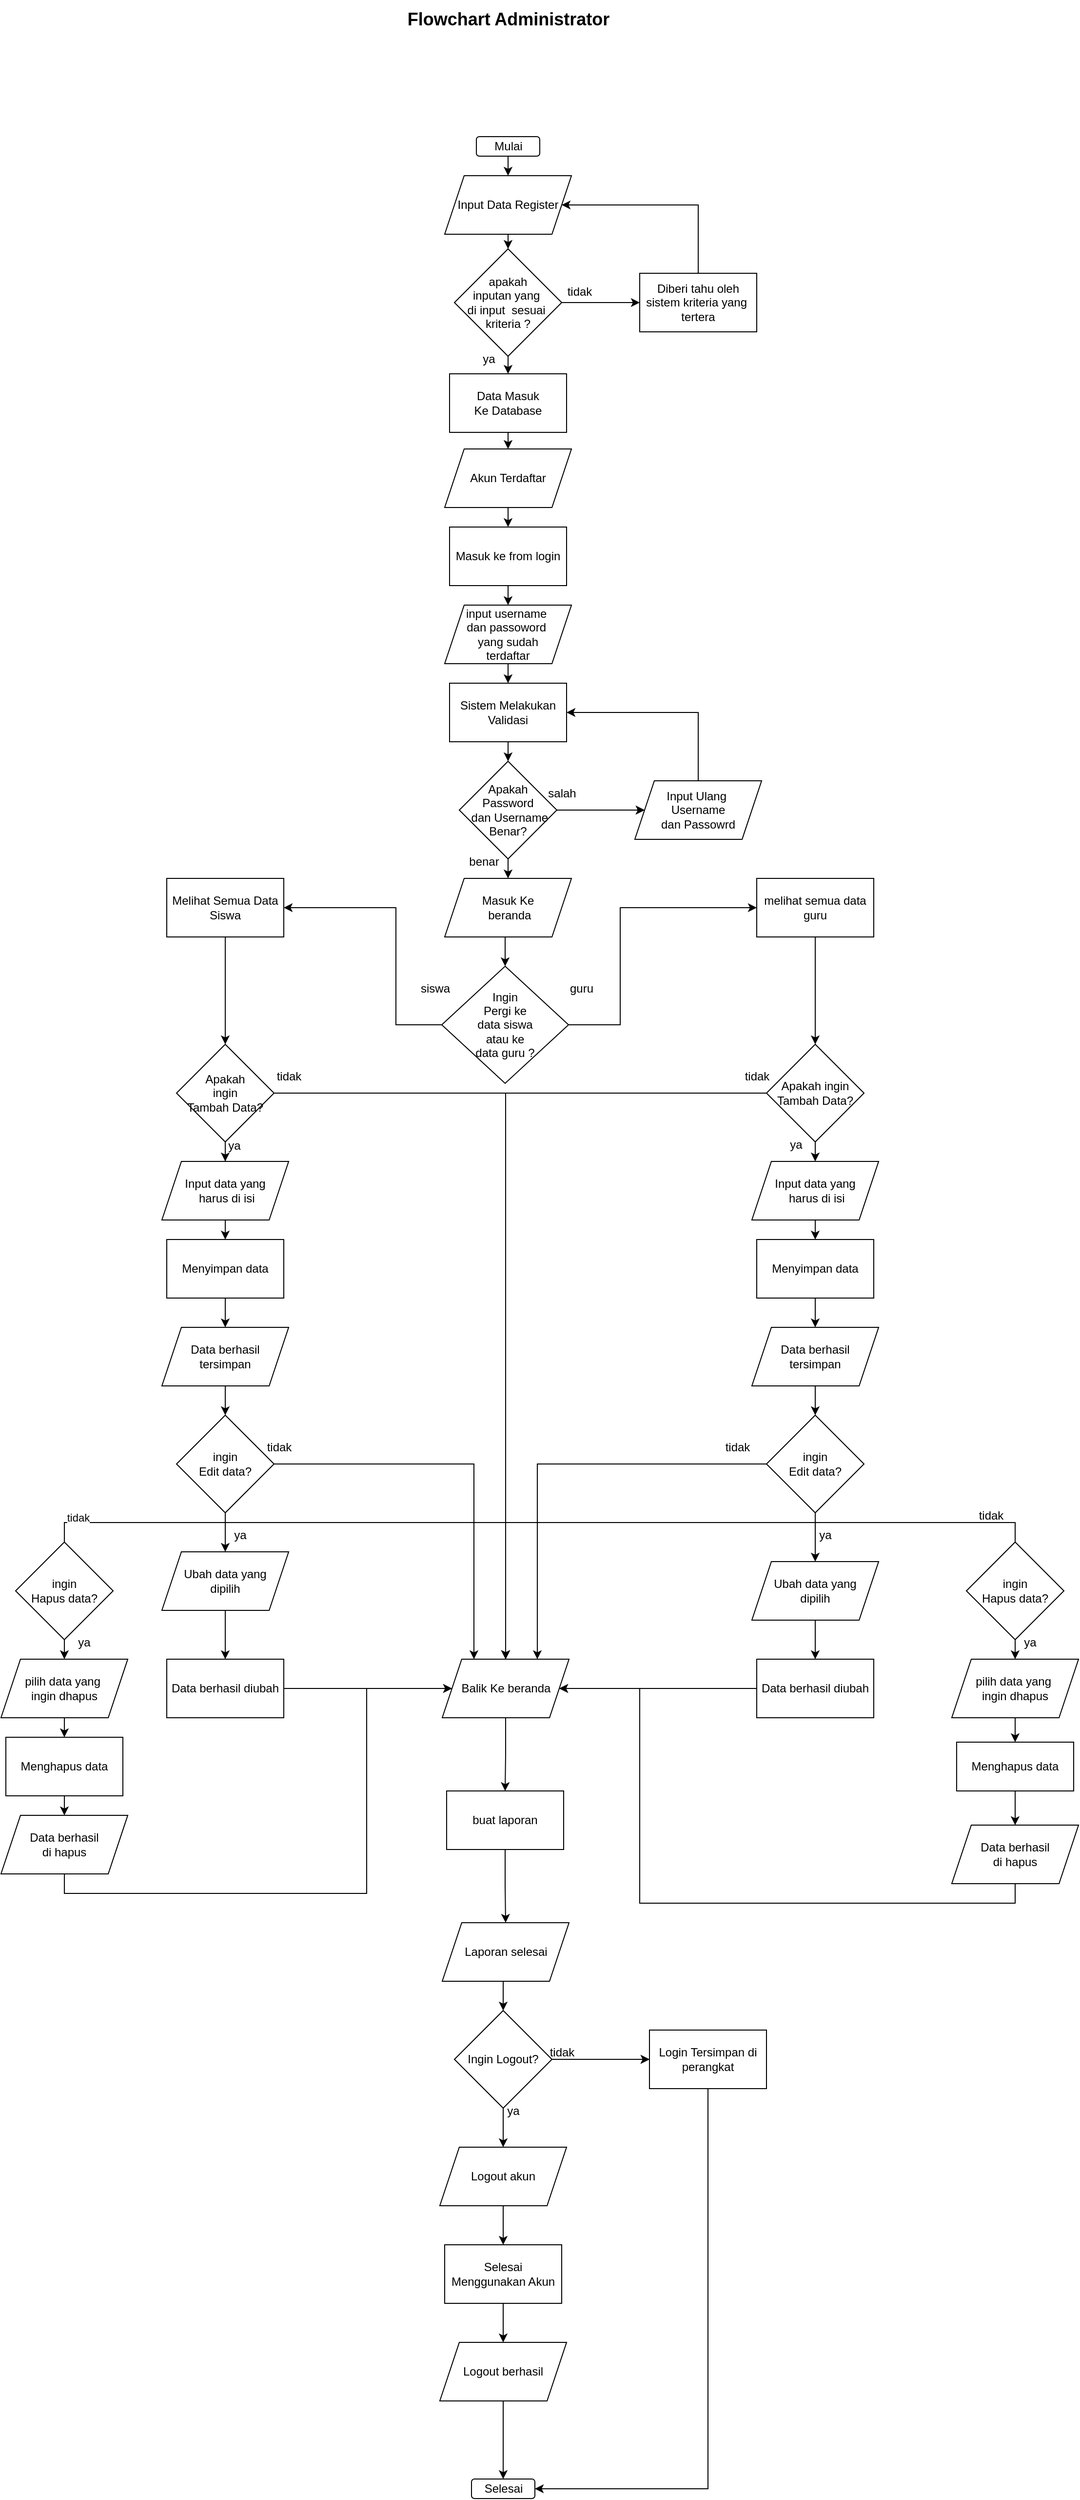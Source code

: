 <mxfile version="23.1.5" type="device">
  <diagram name="Page-1" id="ZJziXxxdAj8SFKqpZ-4v">
    <mxGraphModel dx="4435" dy="2090" grid="1" gridSize="10" guides="1" tooltips="1" connect="1" arrows="1" fold="1" page="1" pageScale="1" pageWidth="850" pageHeight="1100" background="none" math="0" shadow="0">
      <root>
        <mxCell id="0" />
        <mxCell id="1" parent="0" />
        <mxCell id="44k4_VBJVtMnTsJ_2v9P-7" style="edgeStyle=orthogonalEdgeStyle;rounded=0;orthogonalLoop=1;jettySize=auto;html=1;exitX=0.5;exitY=1;exitDx=0;exitDy=0;" parent="1" edge="1">
          <mxGeometry relative="1" as="geometry">
            <mxPoint x="440" y="210" as="sourcePoint" />
            <mxPoint x="440" y="210" as="targetPoint" />
          </mxGeometry>
        </mxCell>
        <mxCell id="44k4_VBJVtMnTsJ_2v9P-68" value="&lt;b&gt;&lt;font style=&quot;font-size: 18px;&quot;&gt;Flowchart Administrator&lt;/font&gt;&lt;/b&gt;" style="text;html=1;align=center;verticalAlign=middle;resizable=0;points=[];autosize=1;strokeColor=none;fillColor=none;" parent="1" vertex="1">
          <mxGeometry x="290" y="10" width="230" height="40" as="geometry" />
        </mxCell>
        <mxCell id="6W6a73ZQ8LbhypEmX5_w-3" value="Mulai" style="rounded=1;whiteSpace=wrap;html=1;" parent="1" vertex="1">
          <mxGeometry x="372.5" y="150" width="65" height="20" as="geometry" />
        </mxCell>
        <mxCell id="Z_dmiDyKyYt-K_4B6xFp-5" style="edgeStyle=orthogonalEdgeStyle;rounded=0;orthogonalLoop=1;jettySize=auto;html=1;exitX=0.5;exitY=1;exitDx=0;exitDy=0;entryX=0.5;entryY=0;entryDx=0;entryDy=0;" parent="1" target="6W6a73ZQ8LbhypEmX5_w-29" edge="1">
          <mxGeometry relative="1" as="geometry">
            <mxPoint x="405" y="170" as="sourcePoint" />
          </mxGeometry>
        </mxCell>
        <mxCell id="6W6a73ZQ8LbhypEmX5_w-41" style="edgeStyle=orthogonalEdgeStyle;rounded=0;orthogonalLoop=1;jettySize=auto;html=1;exitX=0.5;exitY=1;exitDx=0;exitDy=0;entryX=0.5;entryY=0;entryDx=0;entryDy=0;" parent="1" source="6W6a73ZQ8LbhypEmX5_w-25" target="6W6a73ZQ8LbhypEmX5_w-40" edge="1">
          <mxGeometry relative="1" as="geometry" />
        </mxCell>
        <mxCell id="6W6a73ZQ8LbhypEmX5_w-25" value="Data Masuk &lt;br&gt;Ke Database" style="rounded=0;whiteSpace=wrap;html=1;" parent="1" vertex="1">
          <mxGeometry x="345" y="393" width="120" height="60" as="geometry" />
        </mxCell>
        <mxCell id="kdsUeCvhNcCIAWtushqa-4" style="edgeStyle=orthogonalEdgeStyle;rounded=0;orthogonalLoop=1;jettySize=auto;html=1;exitX=0.5;exitY=1;exitDx=0;exitDy=0;entryX=0.5;entryY=0;entryDx=0;entryDy=0;" parent="1" source="6W6a73ZQ8LbhypEmX5_w-29" target="kdsUeCvhNcCIAWtushqa-1" edge="1">
          <mxGeometry relative="1" as="geometry" />
        </mxCell>
        <mxCell id="6W6a73ZQ8LbhypEmX5_w-29" value="Input Data Register" style="shape=parallelogram;perimeter=parallelogramPerimeter;whiteSpace=wrap;html=1;fixedSize=1;" parent="1" vertex="1">
          <mxGeometry x="340" y="190" width="130" height="60" as="geometry" />
        </mxCell>
        <mxCell id="Z_dmiDyKyYt-K_4B6xFp-3" style="edgeStyle=orthogonalEdgeStyle;rounded=0;orthogonalLoop=1;jettySize=auto;html=1;exitX=0.5;exitY=1;exitDx=0;exitDy=0;entryX=0.5;entryY=0;entryDx=0;entryDy=0;" parent="1" source="6W6a73ZQ8LbhypEmX5_w-40" edge="1">
          <mxGeometry relative="1" as="geometry">
            <mxPoint x="405" y="550" as="targetPoint" />
          </mxGeometry>
        </mxCell>
        <mxCell id="6W6a73ZQ8LbhypEmX5_w-40" value="Akun Terdaftar" style="shape=parallelogram;perimeter=parallelogramPerimeter;whiteSpace=wrap;html=1;fixedSize=1;" parent="1" vertex="1">
          <mxGeometry x="340" y="470" width="130" height="60" as="geometry" />
        </mxCell>
        <mxCell id="kdsUeCvhNcCIAWtushqa-12" style="edgeStyle=orthogonalEdgeStyle;rounded=0;orthogonalLoop=1;jettySize=auto;html=1;exitX=0.5;exitY=1;exitDx=0;exitDy=0;entryX=0.5;entryY=0;entryDx=0;entryDy=0;" parent="1" target="kdsUeCvhNcCIAWtushqa-11" edge="1">
          <mxGeometry relative="1" as="geometry">
            <mxPoint x="405" y="610" as="sourcePoint" />
          </mxGeometry>
        </mxCell>
        <mxCell id="kdsUeCvhNcCIAWtushqa-2" style="edgeStyle=orthogonalEdgeStyle;rounded=0;orthogonalLoop=1;jettySize=auto;html=1;exitX=0.5;exitY=1;exitDx=0;exitDy=0;entryX=0.5;entryY=0;entryDx=0;entryDy=0;" parent="1" source="kdsUeCvhNcCIAWtushqa-1" target="6W6a73ZQ8LbhypEmX5_w-25" edge="1">
          <mxGeometry relative="1" as="geometry" />
        </mxCell>
        <mxCell id="kdsUeCvhNcCIAWtushqa-7" style="edgeStyle=orthogonalEdgeStyle;rounded=0;orthogonalLoop=1;jettySize=auto;html=1;exitX=1;exitY=0.5;exitDx=0;exitDy=0;entryX=0;entryY=0.5;entryDx=0;entryDy=0;" parent="1" source="kdsUeCvhNcCIAWtushqa-1" target="kdsUeCvhNcCIAWtushqa-6" edge="1">
          <mxGeometry relative="1" as="geometry" />
        </mxCell>
        <mxCell id="kdsUeCvhNcCIAWtushqa-1" value="apakah&lt;br&gt;inputan yang&amp;nbsp;&lt;br&gt;di input&amp;nbsp; sesuai&amp;nbsp;&lt;br&gt;kriteria ?" style="rhombus;whiteSpace=wrap;html=1;" parent="1" vertex="1">
          <mxGeometry x="350" y="265" width="110" height="110" as="geometry" />
        </mxCell>
        <mxCell id="kdsUeCvhNcCIAWtushqa-9" style="edgeStyle=orthogonalEdgeStyle;rounded=0;orthogonalLoop=1;jettySize=auto;html=1;exitX=0.5;exitY=0;exitDx=0;exitDy=0;entryX=1;entryY=0.5;entryDx=0;entryDy=0;" parent="1" source="kdsUeCvhNcCIAWtushqa-6" target="6W6a73ZQ8LbhypEmX5_w-29" edge="1">
          <mxGeometry relative="1" as="geometry">
            <Array as="points">
              <mxPoint x="600" y="220" />
            </Array>
          </mxGeometry>
        </mxCell>
        <mxCell id="kdsUeCvhNcCIAWtushqa-6" value="Diberi tahu oleh sistem kriteria yang&amp;nbsp;&lt;br&gt;tertera" style="rounded=0;whiteSpace=wrap;html=1;" parent="1" vertex="1">
          <mxGeometry x="540" y="290" width="120" height="60" as="geometry" />
        </mxCell>
        <mxCell id="kdsUeCvhNcCIAWtushqa-14" style="edgeStyle=orthogonalEdgeStyle;rounded=0;orthogonalLoop=1;jettySize=auto;html=1;exitX=0.5;exitY=1;exitDx=0;exitDy=0;entryX=0.5;entryY=0;entryDx=0;entryDy=0;" parent="1" source="kdsUeCvhNcCIAWtushqa-11" target="kdsUeCvhNcCIAWtushqa-13" edge="1">
          <mxGeometry relative="1" as="geometry" />
        </mxCell>
        <mxCell id="kdsUeCvhNcCIAWtushqa-11" value="input username&amp;nbsp;&lt;br&gt;dan passoword&amp;nbsp;&lt;br&gt;yang sudah&lt;br&gt;terdaftar" style="shape=parallelogram;perimeter=parallelogramPerimeter;whiteSpace=wrap;html=1;fixedSize=1;" parent="1" vertex="1">
          <mxGeometry x="340" y="630" width="130" height="60" as="geometry" />
        </mxCell>
        <mxCell id="kdsUeCvhNcCIAWtushqa-16" style="edgeStyle=orthogonalEdgeStyle;rounded=0;orthogonalLoop=1;jettySize=auto;html=1;exitX=0.5;exitY=1;exitDx=0;exitDy=0;entryX=0.5;entryY=0;entryDx=0;entryDy=0;" parent="1" source="kdsUeCvhNcCIAWtushqa-13" target="kdsUeCvhNcCIAWtushqa-15" edge="1">
          <mxGeometry relative="1" as="geometry" />
        </mxCell>
        <mxCell id="kdsUeCvhNcCIAWtushqa-13" value="Sistem Melakukan&lt;br&gt;Validasi" style="rounded=0;whiteSpace=wrap;html=1;" parent="1" vertex="1">
          <mxGeometry x="345" y="710" width="120" height="60" as="geometry" />
        </mxCell>
        <mxCell id="kdsUeCvhNcCIAWtushqa-18" style="edgeStyle=orthogonalEdgeStyle;rounded=0;orthogonalLoop=1;jettySize=auto;html=1;exitX=1;exitY=0.5;exitDx=0;exitDy=0;entryX=0;entryY=0.5;entryDx=0;entryDy=0;" parent="1" source="kdsUeCvhNcCIAWtushqa-15" target="kdsUeCvhNcCIAWtushqa-17" edge="1">
          <mxGeometry relative="1" as="geometry" />
        </mxCell>
        <mxCell id="kdsUeCvhNcCIAWtushqa-21" value="" style="edgeStyle=orthogonalEdgeStyle;rounded=0;orthogonalLoop=1;jettySize=auto;html=1;" parent="1" source="kdsUeCvhNcCIAWtushqa-15" target="kdsUeCvhNcCIAWtushqa-17" edge="1">
          <mxGeometry relative="1" as="geometry" />
        </mxCell>
        <mxCell id="kdsUeCvhNcCIAWtushqa-24" style="edgeStyle=orthogonalEdgeStyle;rounded=0;orthogonalLoop=1;jettySize=auto;html=1;exitX=0.5;exitY=1;exitDx=0;exitDy=0;entryX=0.5;entryY=0;entryDx=0;entryDy=0;" parent="1" source="kdsUeCvhNcCIAWtushqa-15" target="kdsUeCvhNcCIAWtushqa-23" edge="1">
          <mxGeometry relative="1" as="geometry" />
        </mxCell>
        <mxCell id="kdsUeCvhNcCIAWtushqa-15" value="Apakah &lt;br&gt;Password&lt;br&gt;&amp;nbsp;dan Username Benar?" style="rhombus;whiteSpace=wrap;html=1;" parent="1" vertex="1">
          <mxGeometry x="355" y="790" width="100" height="100" as="geometry" />
        </mxCell>
        <mxCell id="kdsUeCvhNcCIAWtushqa-28" style="edgeStyle=orthogonalEdgeStyle;rounded=0;orthogonalLoop=1;jettySize=auto;html=1;exitX=0.5;exitY=0;exitDx=0;exitDy=0;entryX=1;entryY=0.5;entryDx=0;entryDy=0;" parent="1" source="kdsUeCvhNcCIAWtushqa-17" target="kdsUeCvhNcCIAWtushqa-13" edge="1">
          <mxGeometry relative="1" as="geometry" />
        </mxCell>
        <mxCell id="kdsUeCvhNcCIAWtushqa-17" value="Input Ulang&amp;nbsp;&lt;br&gt;Username&lt;br&gt;dan Passowrd" style="shape=parallelogram;perimeter=parallelogramPerimeter;whiteSpace=wrap;html=1;fixedSize=1;" parent="1" vertex="1">
          <mxGeometry x="535" y="810" width="130" height="60" as="geometry" />
        </mxCell>
        <mxCell id="kdsUeCvhNcCIAWtushqa-157" style="edgeStyle=orthogonalEdgeStyle;rounded=0;orthogonalLoop=1;jettySize=auto;html=1;exitX=0.5;exitY=1;exitDx=0;exitDy=0;entryX=0.5;entryY=0;entryDx=0;entryDy=0;" parent="1" source="kdsUeCvhNcCIAWtushqa-23" target="kdsUeCvhNcCIAWtushqa-84" edge="1">
          <mxGeometry relative="1" as="geometry" />
        </mxCell>
        <mxCell id="kdsUeCvhNcCIAWtushqa-23" value="Masuk Ke&lt;br&gt;&amp;nbsp;beranda&lt;br&gt;" style="shape=parallelogram;perimeter=parallelogramPerimeter;whiteSpace=wrap;html=1;fixedSize=1;" parent="1" vertex="1">
          <mxGeometry x="340" y="910" width="130" height="60" as="geometry" />
        </mxCell>
        <mxCell id="kdsUeCvhNcCIAWtushqa-39" style="edgeStyle=orthogonalEdgeStyle;rounded=0;orthogonalLoop=1;jettySize=auto;html=1;exitX=0.5;exitY=1;exitDx=0;exitDy=0;entryX=0.5;entryY=0;entryDx=0;entryDy=0;" parent="1" source="kdsUeCvhNcCIAWtushqa-36" target="kdsUeCvhNcCIAWtushqa-37" edge="1">
          <mxGeometry relative="1" as="geometry" />
        </mxCell>
        <mxCell id="kdsUeCvhNcCIAWtushqa-36" value="Melihat Semua Data Siswa" style="rounded=0;whiteSpace=wrap;html=1;" parent="1" vertex="1">
          <mxGeometry x="55" y="910" width="120" height="60" as="geometry" />
        </mxCell>
        <mxCell id="kdsUeCvhNcCIAWtushqa-41" style="edgeStyle=orthogonalEdgeStyle;rounded=0;orthogonalLoop=1;jettySize=auto;html=1;exitX=0.5;exitY=1;exitDx=0;exitDy=0;" parent="1" source="kdsUeCvhNcCIAWtushqa-37" target="kdsUeCvhNcCIAWtushqa-40" edge="1">
          <mxGeometry relative="1" as="geometry" />
        </mxCell>
        <mxCell id="kdsUeCvhNcCIAWtushqa-156" style="edgeStyle=orthogonalEdgeStyle;rounded=0;orthogonalLoop=1;jettySize=auto;html=1;exitX=1;exitY=0.5;exitDx=0;exitDy=0;" parent="1" source="kdsUeCvhNcCIAWtushqa-37" target="kdsUeCvhNcCIAWtushqa-109" edge="1">
          <mxGeometry relative="1" as="geometry" />
        </mxCell>
        <mxCell id="kdsUeCvhNcCIAWtushqa-37" value="Apakah&lt;br&gt;ingin&lt;br&gt;Tambah Data?" style="rhombus;whiteSpace=wrap;html=1;" parent="1" vertex="1">
          <mxGeometry x="65" y="1080" width="100" height="100" as="geometry" />
        </mxCell>
        <mxCell id="kdsUeCvhNcCIAWtushqa-43" style="edgeStyle=orthogonalEdgeStyle;rounded=0;orthogonalLoop=1;jettySize=auto;html=1;exitX=0.5;exitY=1;exitDx=0;exitDy=0;entryX=0.5;entryY=0;entryDx=0;entryDy=0;" parent="1" source="kdsUeCvhNcCIAWtushqa-40" target="kdsUeCvhNcCIAWtushqa-42" edge="1">
          <mxGeometry relative="1" as="geometry" />
        </mxCell>
        <mxCell id="kdsUeCvhNcCIAWtushqa-40" value="Input data yang&lt;br&gt;&amp;nbsp;harus di isi" style="shape=parallelogram;perimeter=parallelogramPerimeter;whiteSpace=wrap;html=1;fixedSize=1;" parent="1" vertex="1">
          <mxGeometry x="50" y="1200" width="130" height="60" as="geometry" />
        </mxCell>
        <mxCell id="kdsUeCvhNcCIAWtushqa-45" style="edgeStyle=orthogonalEdgeStyle;rounded=0;orthogonalLoop=1;jettySize=auto;html=1;exitX=0.5;exitY=1;exitDx=0;exitDy=0;entryX=0.5;entryY=0;entryDx=0;entryDy=0;" parent="1" source="kdsUeCvhNcCIAWtushqa-42" target="kdsUeCvhNcCIAWtushqa-44" edge="1">
          <mxGeometry relative="1" as="geometry" />
        </mxCell>
        <mxCell id="kdsUeCvhNcCIAWtushqa-42" value="Menyimpan data" style="rounded=0;whiteSpace=wrap;html=1;" parent="1" vertex="1">
          <mxGeometry x="55" y="1280" width="120" height="60" as="geometry" />
        </mxCell>
        <mxCell id="kdsUeCvhNcCIAWtushqa-71" style="edgeStyle=orthogonalEdgeStyle;rounded=0;orthogonalLoop=1;jettySize=auto;html=1;exitX=0.5;exitY=1;exitDx=0;exitDy=0;entryX=0.5;entryY=0;entryDx=0;entryDy=0;" parent="1" source="kdsUeCvhNcCIAWtushqa-44" target="kdsUeCvhNcCIAWtushqa-68" edge="1">
          <mxGeometry relative="1" as="geometry" />
        </mxCell>
        <mxCell id="kdsUeCvhNcCIAWtushqa-44" value="Data berhasil &lt;br&gt;tersimpan" style="shape=parallelogram;perimeter=parallelogramPerimeter;whiteSpace=wrap;html=1;fixedSize=1;" parent="1" vertex="1">
          <mxGeometry x="50" y="1370" width="130" height="60" as="geometry" />
        </mxCell>
        <mxCell id="kdsUeCvhNcCIAWtushqa-57" style="edgeStyle=orthogonalEdgeStyle;rounded=0;orthogonalLoop=1;jettySize=auto;html=1;exitX=0.5;exitY=1;exitDx=0;exitDy=0;entryX=0.5;entryY=0;entryDx=0;entryDy=0;" parent="1" source="kdsUeCvhNcCIAWtushqa-50" target="kdsUeCvhNcCIAWtushqa-56" edge="1">
          <mxGeometry relative="1" as="geometry" />
        </mxCell>
        <mxCell id="kdsUeCvhNcCIAWtushqa-147" style="edgeStyle=orthogonalEdgeStyle;rounded=0;orthogonalLoop=1;jettySize=auto;html=1;exitX=0.5;exitY=0;exitDx=0;exitDy=0;entryX=0.5;entryY=0;entryDx=0;entryDy=0;" parent="1" source="kdsUeCvhNcCIAWtushqa-50" target="kdsUeCvhNcCIAWtushqa-109" edge="1">
          <mxGeometry relative="1" as="geometry">
            <Array as="points">
              <mxPoint x="403" y="1570" />
            </Array>
          </mxGeometry>
        </mxCell>
        <mxCell id="04XZIvuP0ZDU1BeTpKN3-15" value="tidak" style="edgeLabel;html=1;align=center;verticalAlign=middle;resizable=0;points=[];" parent="kdsUeCvhNcCIAWtushqa-147" vertex="1" connectable="0">
          <mxGeometry x="-0.885" y="5" relative="1" as="geometry">
            <mxPoint x="-1" as="offset" />
          </mxGeometry>
        </mxCell>
        <mxCell id="kdsUeCvhNcCIAWtushqa-50" value="ingin&lt;br&gt;Hapus data?" style="rhombus;whiteSpace=wrap;html=1;" parent="1" vertex="1">
          <mxGeometry x="-100" y="1590" width="100" height="100" as="geometry" />
        </mxCell>
        <mxCell id="kdsUeCvhNcCIAWtushqa-60" style="edgeStyle=orthogonalEdgeStyle;rounded=0;orthogonalLoop=1;jettySize=auto;html=1;exitX=0.5;exitY=1;exitDx=0;exitDy=0;entryX=0.5;entryY=0;entryDx=0;entryDy=0;" parent="1" source="kdsUeCvhNcCIAWtushqa-56" target="kdsUeCvhNcCIAWtushqa-58" edge="1">
          <mxGeometry relative="1" as="geometry" />
        </mxCell>
        <mxCell id="kdsUeCvhNcCIAWtushqa-56" value="pilih data yang&amp;nbsp;&lt;br&gt;ingin dhapus" style="shape=parallelogram;perimeter=parallelogramPerimeter;whiteSpace=wrap;html=1;fixedSize=1;" parent="1" vertex="1">
          <mxGeometry x="-115" y="1710" width="130" height="60" as="geometry" />
        </mxCell>
        <mxCell id="kdsUeCvhNcCIAWtushqa-61" style="edgeStyle=orthogonalEdgeStyle;rounded=0;orthogonalLoop=1;jettySize=auto;html=1;exitX=0.5;exitY=1;exitDx=0;exitDy=0;entryX=0.5;entryY=0;entryDx=0;entryDy=0;" parent="1" source="kdsUeCvhNcCIAWtushqa-58" target="kdsUeCvhNcCIAWtushqa-59" edge="1">
          <mxGeometry relative="1" as="geometry" />
        </mxCell>
        <mxCell id="kdsUeCvhNcCIAWtushqa-58" value="Menghapus data" style="rounded=0;whiteSpace=wrap;html=1;" parent="1" vertex="1">
          <mxGeometry x="-110" y="1790" width="120" height="60" as="geometry" />
        </mxCell>
        <mxCell id="kdsUeCvhNcCIAWtushqa-158" style="edgeStyle=orthogonalEdgeStyle;rounded=0;orthogonalLoop=1;jettySize=auto;html=1;exitX=0.5;exitY=1;exitDx=0;exitDy=0;entryX=0;entryY=0.5;entryDx=0;entryDy=0;" parent="1" source="kdsUeCvhNcCIAWtushqa-59" target="kdsUeCvhNcCIAWtushqa-109" edge="1">
          <mxGeometry relative="1" as="geometry">
            <Array as="points">
              <mxPoint x="-50" y="1950" />
              <mxPoint x="260" y="1950" />
              <mxPoint x="260" y="1740" />
            </Array>
          </mxGeometry>
        </mxCell>
        <mxCell id="kdsUeCvhNcCIAWtushqa-59" value="Data berhasil &lt;br&gt;di hapus" style="shape=parallelogram;perimeter=parallelogramPerimeter;whiteSpace=wrap;html=1;fixedSize=1;" parent="1" vertex="1">
          <mxGeometry x="-115" y="1870" width="130" height="60" as="geometry" />
        </mxCell>
        <mxCell id="kdsUeCvhNcCIAWtushqa-63" value="Selesai" style="rounded=1;whiteSpace=wrap;html=1;" parent="1" vertex="1">
          <mxGeometry x="367.5" y="2550" width="65" height="20" as="geometry" />
        </mxCell>
        <mxCell id="kdsUeCvhNcCIAWtushqa-75" style="edgeStyle=orthogonalEdgeStyle;rounded=0;orthogonalLoop=1;jettySize=auto;html=1;exitX=0.5;exitY=1;exitDx=0;exitDy=0;entryX=0.5;entryY=0;entryDx=0;entryDy=0;" parent="1" source="kdsUeCvhNcCIAWtushqa-68" target="kdsUeCvhNcCIAWtushqa-74" edge="1">
          <mxGeometry relative="1" as="geometry" />
        </mxCell>
        <mxCell id="04XZIvuP0ZDU1BeTpKN3-11" style="edgeStyle=orthogonalEdgeStyle;rounded=0;orthogonalLoop=1;jettySize=auto;html=1;exitX=1;exitY=0.5;exitDx=0;exitDy=0;entryX=0.25;entryY=0;entryDx=0;entryDy=0;" parent="1" source="kdsUeCvhNcCIAWtushqa-68" target="kdsUeCvhNcCIAWtushqa-109" edge="1">
          <mxGeometry relative="1" as="geometry" />
        </mxCell>
        <mxCell id="kdsUeCvhNcCIAWtushqa-68" value="ingin&lt;br&gt;Edit data?" style="rhombus;whiteSpace=wrap;html=1;" parent="1" vertex="1">
          <mxGeometry x="65" y="1460" width="100" height="100" as="geometry" />
        </mxCell>
        <mxCell id="kdsUeCvhNcCIAWtushqa-78" style="edgeStyle=orthogonalEdgeStyle;rounded=0;orthogonalLoop=1;jettySize=auto;html=1;exitX=0.5;exitY=1;exitDx=0;exitDy=0;entryX=0.5;entryY=0;entryDx=0;entryDy=0;" parent="1" source="kdsUeCvhNcCIAWtushqa-74" target="kdsUeCvhNcCIAWtushqa-77" edge="1">
          <mxGeometry relative="1" as="geometry" />
        </mxCell>
        <mxCell id="kdsUeCvhNcCIAWtushqa-74" value="Ubah data yang &lt;br&gt;dipilih" style="shape=parallelogram;perimeter=parallelogramPerimeter;whiteSpace=wrap;html=1;fixedSize=1;" parent="1" vertex="1">
          <mxGeometry x="50" y="1600" width="130" height="60" as="geometry" />
        </mxCell>
        <mxCell id="kdsUeCvhNcCIAWtushqa-140" style="edgeStyle=orthogonalEdgeStyle;rounded=0;orthogonalLoop=1;jettySize=auto;html=1;exitX=1;exitY=0.5;exitDx=0;exitDy=0;entryX=0;entryY=0.5;entryDx=0;entryDy=0;" parent="1" source="kdsUeCvhNcCIAWtushqa-77" target="kdsUeCvhNcCIAWtushqa-109" edge="1">
          <mxGeometry relative="1" as="geometry" />
        </mxCell>
        <mxCell id="kdsUeCvhNcCIAWtushqa-77" value="Data berhasil diubah" style="rounded=0;whiteSpace=wrap;html=1;" parent="1" vertex="1">
          <mxGeometry x="55" y="1710" width="120" height="60" as="geometry" />
        </mxCell>
        <mxCell id="gksUHct2XWzha4pVIaHC-2" style="edgeStyle=orthogonalEdgeStyle;rounded=0;orthogonalLoop=1;jettySize=auto;html=1;exitX=0;exitY=0.5;exitDx=0;exitDy=0;entryX=1;entryY=0.5;entryDx=0;entryDy=0;" parent="1" source="kdsUeCvhNcCIAWtushqa-84" target="kdsUeCvhNcCIAWtushqa-36" edge="1">
          <mxGeometry relative="1" as="geometry">
            <Array as="points">
              <mxPoint x="290" y="1060" />
              <mxPoint x="290" y="940" />
            </Array>
          </mxGeometry>
        </mxCell>
        <mxCell id="gksUHct2XWzha4pVIaHC-7" style="edgeStyle=orthogonalEdgeStyle;rounded=0;orthogonalLoop=1;jettySize=auto;html=1;exitX=1;exitY=0.5;exitDx=0;exitDy=0;entryX=0;entryY=0.5;entryDx=0;entryDy=0;" parent="1" source="kdsUeCvhNcCIAWtushqa-84" target="kdsUeCvhNcCIAWtushqa-100" edge="1">
          <mxGeometry relative="1" as="geometry">
            <Array as="points">
              <mxPoint x="520" y="1060" />
              <mxPoint x="520" y="940" />
            </Array>
          </mxGeometry>
        </mxCell>
        <mxCell id="kdsUeCvhNcCIAWtushqa-84" value="Ingin &lt;br&gt;Pergi ke &lt;br&gt;data siswa&lt;br&gt;atau ke &lt;br&gt;data guru&amp;nbsp;?" style="rhombus;whiteSpace=wrap;html=1;" parent="1" vertex="1">
          <mxGeometry x="337" y="1000" width="130" height="120" as="geometry" />
        </mxCell>
        <mxCell id="kdsUeCvhNcCIAWtushqa-118" style="edgeStyle=orthogonalEdgeStyle;rounded=0;orthogonalLoop=1;jettySize=auto;html=1;exitX=0.5;exitY=1;exitDx=0;exitDy=0;entryX=0.5;entryY=0;entryDx=0;entryDy=0;" parent="1" source="kdsUeCvhNcCIAWtushqa-100" target="kdsUeCvhNcCIAWtushqa-102" edge="1">
          <mxGeometry relative="1" as="geometry" />
        </mxCell>
        <mxCell id="kdsUeCvhNcCIAWtushqa-100" value="melihat semua data guru" style="rounded=0;whiteSpace=wrap;html=1;" parent="1" vertex="1">
          <mxGeometry x="660" y="910" width="120" height="60" as="geometry" />
        </mxCell>
        <mxCell id="kdsUeCvhNcCIAWtushqa-119" style="edgeStyle=orthogonalEdgeStyle;rounded=0;orthogonalLoop=1;jettySize=auto;html=1;exitX=0.5;exitY=1;exitDx=0;exitDy=0;entryX=0.5;entryY=0;entryDx=0;entryDy=0;" parent="1" source="kdsUeCvhNcCIAWtushqa-102" target="kdsUeCvhNcCIAWtushqa-103" edge="1">
          <mxGeometry relative="1" as="geometry" />
        </mxCell>
        <mxCell id="kdsUeCvhNcCIAWtushqa-155" style="edgeStyle=orthogonalEdgeStyle;rounded=0;orthogonalLoop=1;jettySize=auto;html=1;exitX=0;exitY=0.5;exitDx=0;exitDy=0;entryX=0.5;entryY=0;entryDx=0;entryDy=0;" parent="1" source="kdsUeCvhNcCIAWtushqa-102" target="kdsUeCvhNcCIAWtushqa-109" edge="1">
          <mxGeometry relative="1" as="geometry" />
        </mxCell>
        <mxCell id="kdsUeCvhNcCIAWtushqa-102" value="Apakah ingin&lt;br&gt;Tambah Data?" style="rhombus;whiteSpace=wrap;html=1;" parent="1" vertex="1">
          <mxGeometry x="670" y="1080" width="100" height="100" as="geometry" />
        </mxCell>
        <mxCell id="kdsUeCvhNcCIAWtushqa-120" style="edgeStyle=orthogonalEdgeStyle;rounded=0;orthogonalLoop=1;jettySize=auto;html=1;exitX=0.5;exitY=1;exitDx=0;exitDy=0;entryX=0.5;entryY=0;entryDx=0;entryDy=0;" parent="1" source="kdsUeCvhNcCIAWtushqa-103" target="kdsUeCvhNcCIAWtushqa-104" edge="1">
          <mxGeometry relative="1" as="geometry" />
        </mxCell>
        <mxCell id="kdsUeCvhNcCIAWtushqa-103" value="Input data yang&lt;br&gt;&amp;nbsp;harus di isi" style="shape=parallelogram;perimeter=parallelogramPerimeter;whiteSpace=wrap;html=1;fixedSize=1;" parent="1" vertex="1">
          <mxGeometry x="655" y="1200" width="130" height="60" as="geometry" />
        </mxCell>
        <mxCell id="kdsUeCvhNcCIAWtushqa-121" style="edgeStyle=orthogonalEdgeStyle;rounded=0;orthogonalLoop=1;jettySize=auto;html=1;exitX=0.5;exitY=1;exitDx=0;exitDy=0;entryX=0.5;entryY=0;entryDx=0;entryDy=0;" parent="1" source="kdsUeCvhNcCIAWtushqa-104" target="kdsUeCvhNcCIAWtushqa-105" edge="1">
          <mxGeometry relative="1" as="geometry" />
        </mxCell>
        <mxCell id="kdsUeCvhNcCIAWtushqa-104" value="Menyimpan data" style="rounded=0;whiteSpace=wrap;html=1;" parent="1" vertex="1">
          <mxGeometry x="660" y="1280" width="120" height="60" as="geometry" />
        </mxCell>
        <mxCell id="kdsUeCvhNcCIAWtushqa-122" style="edgeStyle=orthogonalEdgeStyle;rounded=0;orthogonalLoop=1;jettySize=auto;html=1;exitX=0.5;exitY=1;exitDx=0;exitDy=0;entryX=0.5;entryY=0;entryDx=0;entryDy=0;" parent="1" source="kdsUeCvhNcCIAWtushqa-105" target="kdsUeCvhNcCIAWtushqa-106" edge="1">
          <mxGeometry relative="1" as="geometry" />
        </mxCell>
        <mxCell id="kdsUeCvhNcCIAWtushqa-105" value="Data berhasil &lt;br&gt;tersimpan" style="shape=parallelogram;perimeter=parallelogramPerimeter;whiteSpace=wrap;html=1;fixedSize=1;" parent="1" vertex="1">
          <mxGeometry x="655" y="1370" width="130" height="60" as="geometry" />
        </mxCell>
        <mxCell id="kdsUeCvhNcCIAWtushqa-123" style="edgeStyle=orthogonalEdgeStyle;rounded=0;orthogonalLoop=1;jettySize=auto;html=1;exitX=0.5;exitY=1;exitDx=0;exitDy=0;entryX=0.5;entryY=0;entryDx=0;entryDy=0;" parent="1" source="kdsUeCvhNcCIAWtushqa-106" target="kdsUeCvhNcCIAWtushqa-107" edge="1">
          <mxGeometry relative="1" as="geometry" />
        </mxCell>
        <mxCell id="04XZIvuP0ZDU1BeTpKN3-12" style="edgeStyle=orthogonalEdgeStyle;rounded=0;orthogonalLoop=1;jettySize=auto;html=1;exitX=0;exitY=0.5;exitDx=0;exitDy=0;entryX=0.75;entryY=0;entryDx=0;entryDy=0;" parent="1" source="kdsUeCvhNcCIAWtushqa-106" target="kdsUeCvhNcCIAWtushqa-109" edge="1">
          <mxGeometry relative="1" as="geometry" />
        </mxCell>
        <mxCell id="kdsUeCvhNcCIAWtushqa-106" value="ingin&lt;br&gt;Edit data?" style="rhombus;whiteSpace=wrap;html=1;" parent="1" vertex="1">
          <mxGeometry x="670" y="1460" width="100" height="100" as="geometry" />
        </mxCell>
        <mxCell id="kdsUeCvhNcCIAWtushqa-125" style="edgeStyle=orthogonalEdgeStyle;rounded=0;orthogonalLoop=1;jettySize=auto;html=1;exitX=0.5;exitY=1;exitDx=0;exitDy=0;entryX=0.5;entryY=0;entryDx=0;entryDy=0;" parent="1" source="kdsUeCvhNcCIAWtushqa-107" target="kdsUeCvhNcCIAWtushqa-108" edge="1">
          <mxGeometry relative="1" as="geometry" />
        </mxCell>
        <mxCell id="kdsUeCvhNcCIAWtushqa-107" value="Ubah data yang &lt;br&gt;dipilih" style="shape=parallelogram;perimeter=parallelogramPerimeter;whiteSpace=wrap;html=1;fixedSize=1;" parent="1" vertex="1">
          <mxGeometry x="655" y="1610" width="130" height="60" as="geometry" />
        </mxCell>
        <mxCell id="kdsUeCvhNcCIAWtushqa-141" style="edgeStyle=orthogonalEdgeStyle;rounded=0;orthogonalLoop=1;jettySize=auto;html=1;exitX=0;exitY=0.5;exitDx=0;exitDy=0;entryX=1;entryY=0.5;entryDx=0;entryDy=0;" parent="1" source="kdsUeCvhNcCIAWtushqa-108" target="kdsUeCvhNcCIAWtushqa-109" edge="1">
          <mxGeometry relative="1" as="geometry" />
        </mxCell>
        <mxCell id="kdsUeCvhNcCIAWtushqa-108" value="Data berhasil diubah" style="rounded=0;whiteSpace=wrap;html=1;" parent="1" vertex="1">
          <mxGeometry x="660" y="1710" width="120" height="60" as="geometry" />
        </mxCell>
        <mxCell id="gksUHct2XWzha4pVIaHC-5" style="edgeStyle=orthogonalEdgeStyle;rounded=0;orthogonalLoop=1;jettySize=auto;html=1;exitX=0.5;exitY=1;exitDx=0;exitDy=0;entryX=0.5;entryY=0;entryDx=0;entryDy=0;" parent="1" source="kdsUeCvhNcCIAWtushqa-109" target="kdsUeCvhNcCIAWtushqa-166" edge="1">
          <mxGeometry relative="1" as="geometry" />
        </mxCell>
        <mxCell id="kdsUeCvhNcCIAWtushqa-109" value="Balik Ke beranda" style="shape=parallelogram;perimeter=parallelogramPerimeter;whiteSpace=wrap;html=1;fixedSize=1;" parent="1" vertex="1">
          <mxGeometry x="337.5" y="1710" width="130" height="60" as="geometry" />
        </mxCell>
        <mxCell id="kdsUeCvhNcCIAWtushqa-115" style="edgeStyle=orthogonalEdgeStyle;rounded=0;orthogonalLoop=1;jettySize=auto;html=1;exitX=0.5;exitY=1;exitDx=0;exitDy=0;entryX=0.5;entryY=0;entryDx=0;entryDy=0;" parent="1" source="kdsUeCvhNcCIAWtushqa-111" target="kdsUeCvhNcCIAWtushqa-112" edge="1">
          <mxGeometry relative="1" as="geometry" />
        </mxCell>
        <mxCell id="kdsUeCvhNcCIAWtushqa-146" style="edgeStyle=orthogonalEdgeStyle;rounded=0;orthogonalLoop=1;jettySize=auto;html=1;exitX=0.5;exitY=0;exitDx=0;exitDy=0;entryX=0.5;entryY=0;entryDx=0;entryDy=0;" parent="1" source="kdsUeCvhNcCIAWtushqa-111" target="kdsUeCvhNcCIAWtushqa-109" edge="1">
          <mxGeometry relative="1" as="geometry">
            <Array as="points">
              <mxPoint x="925" y="1570" />
              <mxPoint x="403" y="1570" />
            </Array>
          </mxGeometry>
        </mxCell>
        <mxCell id="kdsUeCvhNcCIAWtushqa-111" value="ingin &lt;br&gt;Hapus data?" style="rhombus;whiteSpace=wrap;html=1;" parent="1" vertex="1">
          <mxGeometry x="875" y="1590" width="100" height="100" as="geometry" />
        </mxCell>
        <mxCell id="kdsUeCvhNcCIAWtushqa-116" style="edgeStyle=orthogonalEdgeStyle;rounded=0;orthogonalLoop=1;jettySize=auto;html=1;exitX=0.5;exitY=1;exitDx=0;exitDy=0;entryX=0.5;entryY=0;entryDx=0;entryDy=0;" parent="1" source="kdsUeCvhNcCIAWtushqa-112" target="kdsUeCvhNcCIAWtushqa-113" edge="1">
          <mxGeometry relative="1" as="geometry" />
        </mxCell>
        <mxCell id="kdsUeCvhNcCIAWtushqa-112" value="pilih data yang&amp;nbsp;&lt;br&gt;ingin dhapus" style="shape=parallelogram;perimeter=parallelogramPerimeter;whiteSpace=wrap;html=1;fixedSize=1;" parent="1" vertex="1">
          <mxGeometry x="860" y="1710" width="130" height="60" as="geometry" />
        </mxCell>
        <mxCell id="kdsUeCvhNcCIAWtushqa-117" style="edgeStyle=orthogonalEdgeStyle;rounded=0;orthogonalLoop=1;jettySize=auto;html=1;exitX=0.5;exitY=1;exitDx=0;exitDy=0;entryX=0.5;entryY=0;entryDx=0;entryDy=0;" parent="1" source="kdsUeCvhNcCIAWtushqa-113" target="kdsUeCvhNcCIAWtushqa-114" edge="1">
          <mxGeometry relative="1" as="geometry" />
        </mxCell>
        <mxCell id="kdsUeCvhNcCIAWtushqa-113" value="Menghapus data" style="rounded=0;whiteSpace=wrap;html=1;" parent="1" vertex="1">
          <mxGeometry x="865" y="1795" width="120" height="50" as="geometry" />
        </mxCell>
        <mxCell id="kdsUeCvhNcCIAWtushqa-159" style="edgeStyle=orthogonalEdgeStyle;rounded=0;orthogonalLoop=1;jettySize=auto;html=1;exitX=0.5;exitY=1;exitDx=0;exitDy=0;entryX=1;entryY=0.5;entryDx=0;entryDy=0;" parent="1" source="kdsUeCvhNcCIAWtushqa-114" target="kdsUeCvhNcCIAWtushqa-109" edge="1">
          <mxGeometry relative="1" as="geometry">
            <Array as="points">
              <mxPoint x="925" y="1960" />
              <mxPoint x="540" y="1960" />
              <mxPoint x="540" y="1740" />
            </Array>
          </mxGeometry>
        </mxCell>
        <mxCell id="kdsUeCvhNcCIAWtushqa-114" value="Data berhasil &lt;br&gt;di hapus" style="shape=parallelogram;perimeter=parallelogramPerimeter;whiteSpace=wrap;html=1;fixedSize=1;" parent="1" vertex="1">
          <mxGeometry x="860" y="1880" width="130" height="60" as="geometry" />
        </mxCell>
        <mxCell id="kdsUeCvhNcCIAWtushqa-179" style="edgeStyle=orthogonalEdgeStyle;rounded=0;orthogonalLoop=1;jettySize=auto;html=1;exitX=0.5;exitY=1;exitDx=0;exitDy=0;entryX=0.5;entryY=0;entryDx=0;entryDy=0;" parent="1" source="kdsUeCvhNcCIAWtushqa-148" target="kdsUeCvhNcCIAWtushqa-154" edge="1">
          <mxGeometry relative="1" as="geometry" />
        </mxCell>
        <mxCell id="kdsUeCvhNcCIAWtushqa-148" value="Selesai &lt;br&gt;Menggunakan Akun" style="rounded=0;whiteSpace=wrap;html=1;" parent="1" vertex="1">
          <mxGeometry x="340" y="2310" width="120" height="60" as="geometry" />
        </mxCell>
        <mxCell id="kdsUeCvhNcCIAWtushqa-177" style="edgeStyle=orthogonalEdgeStyle;rounded=0;orthogonalLoop=1;jettySize=auto;html=1;exitX=0.5;exitY=1;exitDx=0;exitDy=0;entryX=0.5;entryY=0;entryDx=0;entryDy=0;" parent="1" source="kdsUeCvhNcCIAWtushqa-133" target="kdsUeCvhNcCIAWtushqa-148" edge="1">
          <mxGeometry relative="1" as="geometry" />
        </mxCell>
        <mxCell id="kdsUeCvhNcCIAWtushqa-133" value="Logout akun" style="shape=parallelogram;perimeter=parallelogramPerimeter;whiteSpace=wrap;html=1;fixedSize=1;" parent="1" vertex="1">
          <mxGeometry x="335" y="2210" width="130" height="60" as="geometry" />
        </mxCell>
        <mxCell id="kdsUeCvhNcCIAWtushqa-180" style="edgeStyle=orthogonalEdgeStyle;rounded=0;orthogonalLoop=1;jettySize=auto;html=1;exitX=0.5;exitY=1;exitDx=0;exitDy=0;entryX=0.5;entryY=0;entryDx=0;entryDy=0;" parent="1" source="kdsUeCvhNcCIAWtushqa-154" target="kdsUeCvhNcCIAWtushqa-63" edge="1">
          <mxGeometry relative="1" as="geometry" />
        </mxCell>
        <mxCell id="kdsUeCvhNcCIAWtushqa-154" value="Logout berhasil" style="shape=parallelogram;perimeter=parallelogramPerimeter;whiteSpace=wrap;html=1;fixedSize=1;" parent="1" vertex="1">
          <mxGeometry x="335" y="2410" width="130" height="60" as="geometry" />
        </mxCell>
        <mxCell id="gksUHct2XWzha4pVIaHC-6" style="edgeStyle=orthogonalEdgeStyle;rounded=0;orthogonalLoop=1;jettySize=auto;html=1;exitX=0.5;exitY=1;exitDx=0;exitDy=0;entryX=0.5;entryY=0;entryDx=0;entryDy=0;" parent="1" source="kdsUeCvhNcCIAWtushqa-166" target="kdsUeCvhNcCIAWtushqa-168" edge="1">
          <mxGeometry relative="1" as="geometry" />
        </mxCell>
        <mxCell id="kdsUeCvhNcCIAWtushqa-166" value="buat laporan" style="rounded=0;whiteSpace=wrap;html=1;" parent="1" vertex="1">
          <mxGeometry x="342" y="1845" width="120" height="60" as="geometry" />
        </mxCell>
        <mxCell id="gksUHct2XWzha4pVIaHC-4" style="edgeStyle=orthogonalEdgeStyle;rounded=0;orthogonalLoop=1;jettySize=auto;html=1;exitX=0.5;exitY=1;exitDx=0;exitDy=0;entryX=0.5;entryY=0;entryDx=0;entryDy=0;" parent="1" source="kdsUeCvhNcCIAWtushqa-168" target="kdsUeCvhNcCIAWtushqa-174" edge="1">
          <mxGeometry relative="1" as="geometry" />
        </mxCell>
        <mxCell id="kdsUeCvhNcCIAWtushqa-168" value="Laporan selesai" style="shape=parallelogram;perimeter=parallelogramPerimeter;whiteSpace=wrap;html=1;fixedSize=1;" parent="1" vertex="1">
          <mxGeometry x="337.5" y="1980" width="130" height="60" as="geometry" />
        </mxCell>
        <mxCell id="kdsUeCvhNcCIAWtushqa-176" style="edgeStyle=orthogonalEdgeStyle;rounded=0;orthogonalLoop=1;jettySize=auto;html=1;exitX=0.5;exitY=1;exitDx=0;exitDy=0;" parent="1" source="kdsUeCvhNcCIAWtushqa-174" target="kdsUeCvhNcCIAWtushqa-133" edge="1">
          <mxGeometry relative="1" as="geometry" />
        </mxCell>
        <mxCell id="kdsUeCvhNcCIAWtushqa-183" style="edgeStyle=orthogonalEdgeStyle;rounded=0;orthogonalLoop=1;jettySize=auto;html=1;exitX=1;exitY=0.5;exitDx=0;exitDy=0;entryX=0;entryY=0.5;entryDx=0;entryDy=0;" parent="1" source="kdsUeCvhNcCIAWtushqa-174" target="kdsUeCvhNcCIAWtushqa-182" edge="1">
          <mxGeometry relative="1" as="geometry" />
        </mxCell>
        <mxCell id="04XZIvuP0ZDU1BeTpKN3-20" value="" style="edgeStyle=orthogonalEdgeStyle;rounded=0;orthogonalLoop=1;jettySize=auto;html=1;" parent="1" source="kdsUeCvhNcCIAWtushqa-174" target="kdsUeCvhNcCIAWtushqa-182" edge="1">
          <mxGeometry relative="1" as="geometry" />
        </mxCell>
        <mxCell id="kdsUeCvhNcCIAWtushqa-174" value="Ingin Logout?" style="rhombus;whiteSpace=wrap;html=1;" parent="1" vertex="1">
          <mxGeometry x="350" y="2070" width="100" height="100" as="geometry" />
        </mxCell>
        <mxCell id="kdsUeCvhNcCIAWtushqa-184" style="edgeStyle=orthogonalEdgeStyle;rounded=0;orthogonalLoop=1;jettySize=auto;html=1;exitX=0.5;exitY=1;exitDx=0;exitDy=0;entryX=1;entryY=0.5;entryDx=0;entryDy=0;" parent="1" source="kdsUeCvhNcCIAWtushqa-182" target="kdsUeCvhNcCIAWtushqa-63" edge="1">
          <mxGeometry relative="1" as="geometry" />
        </mxCell>
        <mxCell id="kdsUeCvhNcCIAWtushqa-182" value="Login Tersimpan di perangkat" style="rounded=0;whiteSpace=wrap;html=1;" parent="1" vertex="1">
          <mxGeometry x="550" y="2090" width="120" height="60" as="geometry" />
        </mxCell>
        <mxCell id="gksUHct2XWzha4pVIaHC-1" value="Masuk ke from login" style="rounded=0;whiteSpace=wrap;html=1;" parent="1" vertex="1">
          <mxGeometry x="345" y="550" width="120" height="60" as="geometry" />
        </mxCell>
        <mxCell id="04XZIvuP0ZDU1BeTpKN3-1" value="guru" style="text;html=1;align=center;verticalAlign=middle;resizable=0;points=[];autosize=1;strokeColor=none;fillColor=none;" parent="1" vertex="1">
          <mxGeometry x="455" y="1008" width="50" height="30" as="geometry" />
        </mxCell>
        <mxCell id="04XZIvuP0ZDU1BeTpKN3-2" value="siswa" style="text;html=1;align=center;verticalAlign=middle;resizable=0;points=[];autosize=1;strokeColor=none;fillColor=none;" parent="1" vertex="1">
          <mxGeometry x="305" y="1008" width="50" height="30" as="geometry" />
        </mxCell>
        <mxCell id="04XZIvuP0ZDU1BeTpKN3-3" value="salah" style="text;html=1;align=center;verticalAlign=middle;resizable=0;points=[];autosize=1;strokeColor=none;fillColor=none;" parent="1" vertex="1">
          <mxGeometry x="435" y="808" width="50" height="30" as="geometry" />
        </mxCell>
        <mxCell id="04XZIvuP0ZDU1BeTpKN3-4" value="benar" style="text;html=1;align=center;verticalAlign=middle;resizable=0;points=[];autosize=1;strokeColor=none;fillColor=none;" parent="1" vertex="1">
          <mxGeometry x="355" y="878" width="50" height="30" as="geometry" />
        </mxCell>
        <mxCell id="04XZIvuP0ZDU1BeTpKN3-5" value="tidak" style="text;html=1;align=center;verticalAlign=middle;resizable=0;points=[];autosize=1;strokeColor=none;fillColor=none;" parent="1" vertex="1">
          <mxGeometry x="155" y="1098" width="50" height="30" as="geometry" />
        </mxCell>
        <mxCell id="04XZIvuP0ZDU1BeTpKN3-6" value="tidak" style="text;html=1;align=center;verticalAlign=middle;resizable=0;points=[];autosize=1;strokeColor=none;fillColor=none;" parent="1" vertex="1">
          <mxGeometry x="635" y="1098" width="50" height="30" as="geometry" />
        </mxCell>
        <mxCell id="04XZIvuP0ZDU1BeTpKN3-7" value="ya" style="text;html=1;align=center;verticalAlign=middle;resizable=0;points=[];autosize=1;strokeColor=none;fillColor=none;" parent="1" vertex="1">
          <mxGeometry x="104" y="1169" width="40" height="30" as="geometry" />
        </mxCell>
        <mxCell id="04XZIvuP0ZDU1BeTpKN3-8" value="ya" style="text;html=1;align=center;verticalAlign=middle;resizable=0;points=[];autosize=1;strokeColor=none;fillColor=none;" parent="1" vertex="1">
          <mxGeometry x="680" y="1168" width="40" height="30" as="geometry" />
        </mxCell>
        <mxCell id="04XZIvuP0ZDU1BeTpKN3-9" value="ya" style="text;html=1;align=center;verticalAlign=middle;resizable=0;points=[];autosize=1;strokeColor=none;fillColor=none;" parent="1" vertex="1">
          <mxGeometry x="110" y="1568" width="40" height="30" as="geometry" />
        </mxCell>
        <mxCell id="04XZIvuP0ZDU1BeTpKN3-10" value="ya" style="text;html=1;align=center;verticalAlign=middle;resizable=0;points=[];autosize=1;strokeColor=none;fillColor=none;" parent="1" vertex="1">
          <mxGeometry x="710" y="1568" width="40" height="30" as="geometry" />
        </mxCell>
        <mxCell id="04XZIvuP0ZDU1BeTpKN3-13" value="tidak" style="text;html=1;align=center;verticalAlign=middle;resizable=0;points=[];autosize=1;strokeColor=none;fillColor=none;" parent="1" vertex="1">
          <mxGeometry x="615" y="1478" width="50" height="30" as="geometry" />
        </mxCell>
        <mxCell id="04XZIvuP0ZDU1BeTpKN3-14" value="tidak" style="text;html=1;align=center;verticalAlign=middle;resizable=0;points=[];autosize=1;strokeColor=none;fillColor=none;" parent="1" vertex="1">
          <mxGeometry x="145" y="1478" width="50" height="30" as="geometry" />
        </mxCell>
        <mxCell id="04XZIvuP0ZDU1BeTpKN3-16" value="tidak" style="text;html=1;align=center;verticalAlign=middle;resizable=0;points=[];autosize=1;strokeColor=none;fillColor=none;" parent="1" vertex="1">
          <mxGeometry x="875" y="1548" width="50" height="30" as="geometry" />
        </mxCell>
        <mxCell id="04XZIvuP0ZDU1BeTpKN3-17" value="ya" style="text;html=1;align=center;verticalAlign=middle;resizable=0;points=[];autosize=1;strokeColor=none;fillColor=none;" parent="1" vertex="1">
          <mxGeometry x="920" y="1678" width="40" height="30" as="geometry" />
        </mxCell>
        <mxCell id="04XZIvuP0ZDU1BeTpKN3-18" value="ya" style="text;html=1;align=center;verticalAlign=middle;resizable=0;points=[];autosize=1;strokeColor=none;fillColor=none;" parent="1" vertex="1">
          <mxGeometry x="-50" y="1678" width="40" height="30" as="geometry" />
        </mxCell>
        <mxCell id="04XZIvuP0ZDU1BeTpKN3-19" value="ya" style="text;html=1;align=center;verticalAlign=middle;resizable=0;points=[];autosize=1;strokeColor=none;fillColor=none;" parent="1" vertex="1">
          <mxGeometry x="390" y="2158" width="40" height="30" as="geometry" />
        </mxCell>
        <mxCell id="04XZIvuP0ZDU1BeTpKN3-21" value="tidak" style="text;html=1;align=center;verticalAlign=middle;resizable=0;points=[];autosize=1;strokeColor=none;fillColor=none;" parent="1" vertex="1">
          <mxGeometry x="435" y="2098" width="50" height="30" as="geometry" />
        </mxCell>
        <mxCell id="71Wgz-bAIUaLHhpKia08-1" value="ya" style="text;html=1;align=center;verticalAlign=middle;resizable=0;points=[];autosize=1;strokeColor=none;fillColor=none;" vertex="1" parent="1">
          <mxGeometry x="365" y="363" width="40" height="30" as="geometry" />
        </mxCell>
        <mxCell id="71Wgz-bAIUaLHhpKia08-2" value="tidak" style="text;html=1;align=center;verticalAlign=middle;resizable=0;points=[];autosize=1;strokeColor=none;fillColor=none;" vertex="1" parent="1">
          <mxGeometry x="453" y="294" width="50" height="30" as="geometry" />
        </mxCell>
      </root>
    </mxGraphModel>
  </diagram>
</mxfile>
